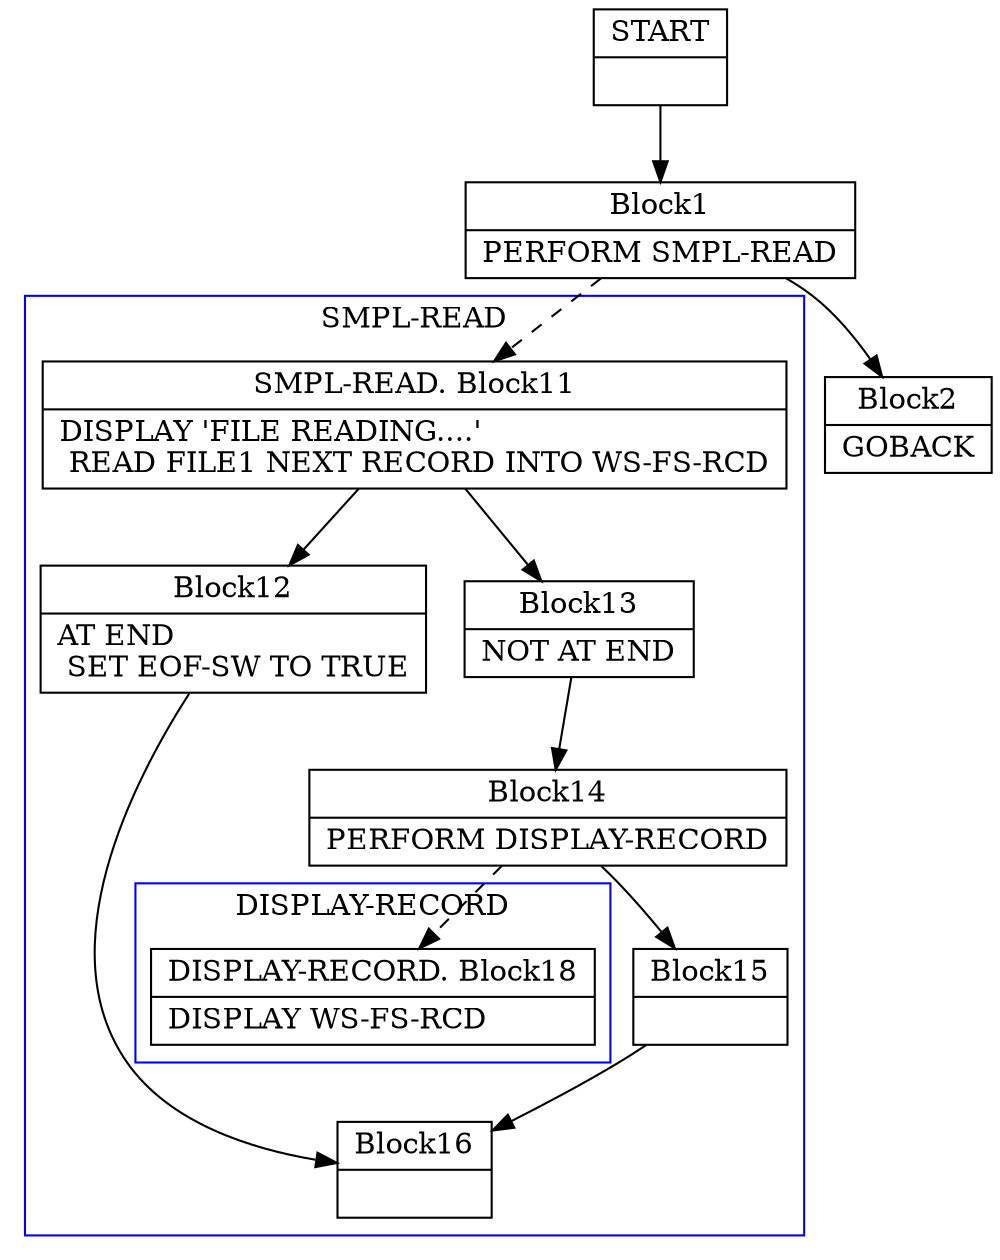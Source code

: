 digraph Cfg {
compound=true;
node [
shape = "record"
]

edge [
arrowtail = "empty"
]
Block0 [
label = "{START|}"
]
Block1 [
label = "{Block1|    PERFORM SMPL-READ\l}"
]
subgraph cluster_1{
color = blue;
label = "SMPL-READ";
Block11 [
label = "{SMPL-READ. Block11|    DISPLAY 'FILE READING....'\l    READ FILE1 NEXT RECORD                 INTO WS-FS-RCD\l}"
]
Block12 [
label = "{Block12|    AT END\l      SET EOF-SW         TO TRUE\l}"
]
Block16 [
label = "{Block16|}"
]
Block13 [
label = "{Block13|    NOT AT END\l}"
]
Block14 [
label = "{Block14|      PERFORM DISPLAY-RECORD\l}"
]
subgraph cluster_2{
color = blue;
label = "DISPLAY-RECORD";
Block18 [
label = "{DISPLAY-RECORD. Block18|    DISPLAY WS-FS-RCD\l}"
]

}
Block14 -> Block18 [style=dashed]

Block15 [
label = "{Block15|}"
]

}
Block1 -> Block11 [style=dashed]

Block2 [
label = "{Block2|    GOBACK\l}"
]
Block0 -> Block1
Block11 -> Block12
Block11 -> Block13
Block12 -> Block16
Block13 -> Block14
Block14 -> Block15
Block15 -> Block16
Block1 -> Block2

}
